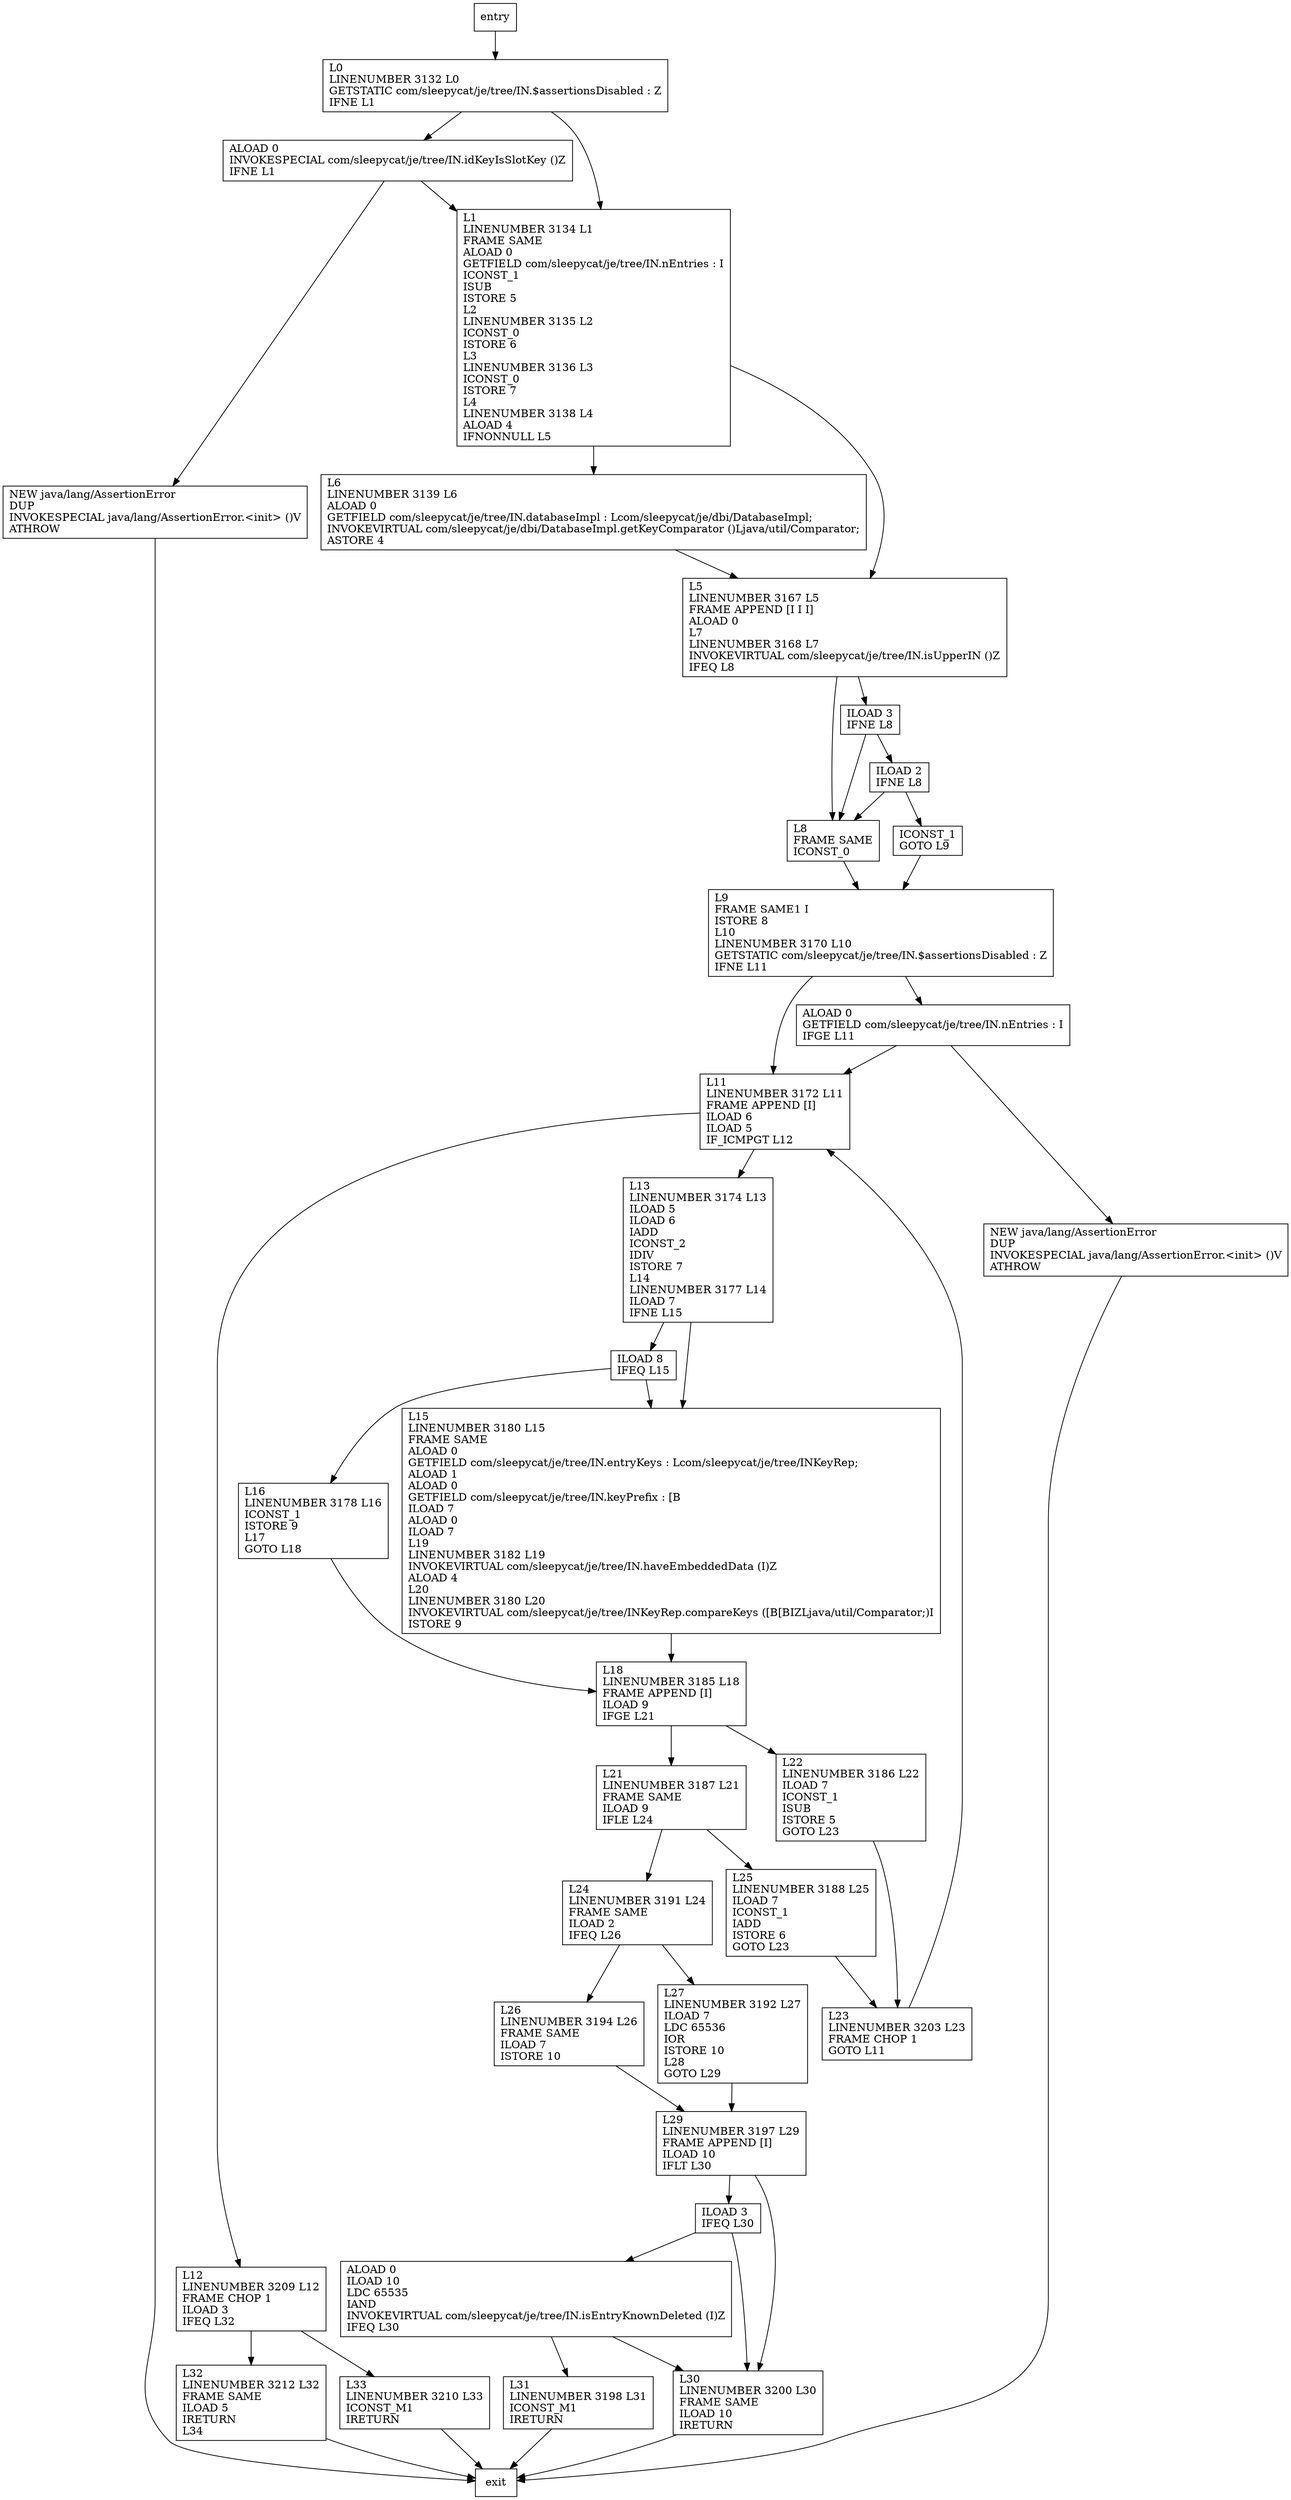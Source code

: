digraph findEntry {
node [shape=record];
376780516 [label="L33\lLINENUMBER 3210 L33\lICONST_M1\lIRETURN\l"];
924127243 [label="L26\lLINENUMBER 3194 L26\lFRAME SAME\lILOAD 7\lISTORE 10\l"];
1202824911 [label="L12\lLINENUMBER 3209 L12\lFRAME CHOP 1\lILOAD 3\lIFEQ L32\l"];
925543888 [label="L24\lLINENUMBER 3191 L24\lFRAME SAME\lILOAD 2\lIFEQ L26\l"];
925272193 [label="ICONST_1\lGOTO L9\l"];
5647684 [label="L16\lLINENUMBER 3178 L16\lICONST_1\lISTORE 9\lL17\lGOTO L18\l"];
1995669561 [label="ALOAD 0\lGETFIELD com/sleepycat/je/tree/IN.nEntries : I\lIFGE L11\l"];
253464394 [label="L23\lLINENUMBER 3203 L23\lFRAME CHOP 1\lGOTO L11\l"];
988474685 [label="L6\lLINENUMBER 3139 L6\lALOAD 0\lGETFIELD com/sleepycat/je/tree/IN.databaseImpl : Lcom/sleepycat/je/dbi/DatabaseImpl;\lINVOKEVIRTUAL com/sleepycat/je/dbi/DatabaseImpl.getKeyComparator ()Ljava/util/Comparator;\lASTORE 4\l"];
246590344 [label="L8\lFRAME SAME\lICONST_0\l"];
1874572622 [label="L9\lFRAME SAME1 I\lISTORE 8\lL10\lLINENUMBER 3170 L10\lGETSTATIC com/sleepycat/je/tree/IN.$assertionsDisabled : Z\lIFNE L11\l"];
747163965 [label="ILOAD 8\lIFEQ L15\l"];
816549963 [label="NEW java/lang/AssertionError\lDUP\lINVOKESPECIAL java/lang/AssertionError.\<init\> ()V\lATHROW\l"];
1019641459 [label="L25\lLINENUMBER 3188 L25\lILOAD 7\lICONST_1\lIADD\lISTORE 6\lGOTO L23\l"];
1680324732 [label="L27\lLINENUMBER 3192 L27\lILOAD 7\lLDC 65536\lIOR\lISTORE 10\lL28\lGOTO L29\l"];
1133066307 [label="L0\lLINENUMBER 3132 L0\lGETSTATIC com/sleepycat/je/tree/IN.$assertionsDisabled : Z\lIFNE L1\l"];
154865232 [label="L30\lLINENUMBER 3200 L30\lFRAME SAME\lILOAD 10\lIRETURN\l"];
1251704070 [label="L15\lLINENUMBER 3180 L15\lFRAME SAME\lALOAD 0\lGETFIELD com/sleepycat/je/tree/IN.entryKeys : Lcom/sleepycat/je/tree/INKeyRep;\lALOAD 1\lALOAD 0\lGETFIELD com/sleepycat/je/tree/IN.keyPrefix : [B\lILOAD 7\lALOAD 0\lILOAD 7\lL19\lLINENUMBER 3182 L19\lINVOKEVIRTUAL com/sleepycat/je/tree/IN.haveEmbeddedData (I)Z\lALOAD 4\lL20\lLINENUMBER 3180 L20\lINVOKEVIRTUAL com/sleepycat/je/tree/INKeyRep.compareKeys ([B[BIZLjava/util/Comparator;)I\lISTORE 9\l"];
1175483278 [label="L13\lLINENUMBER 3174 L13\lILOAD 5\lILOAD 6\lIADD\lICONST_2\lIDIV\lISTORE 7\lL14\lLINENUMBER 3177 L14\lILOAD 7\lIFNE L15\l"];
100781317 [label="L29\lLINENUMBER 3197 L29\lFRAME APPEND [I]\lILOAD 10\lIFLT L30\l"];
1198385623 [label="L31\lLINENUMBER 3198 L31\lICONST_M1\lIRETURN\l"];
1651983941 [label="ILOAD 3\lIFNE L8\l"];
380748340 [label="ILOAD 3\lIFEQ L30\l"];
1694803361 [label="ALOAD 0\lINVOKESPECIAL com/sleepycat/je/tree/IN.idKeyIsSlotKey ()Z\lIFNE L1\l"];
1964145894 [label="NEW java/lang/AssertionError\lDUP\lINVOKESPECIAL java/lang/AssertionError.\<init\> ()V\lATHROW\l"];
1334602950 [label="ALOAD 0\lILOAD 10\lLDC 65535\lIAND\lINVOKEVIRTUAL com/sleepycat/je/tree/IN.isEntryKnownDeleted (I)Z\lIFEQ L30\l"];
796168820 [label="L21\lLINENUMBER 3187 L21\lFRAME SAME\lILOAD 9\lIFLE L24\l"];
1951317466 [label="L11\lLINENUMBER 3172 L11\lFRAME APPEND [I]\lILOAD 6\lILOAD 5\lIF_ICMPGT L12\l"];
1675377766 [label="ILOAD 2\lIFNE L8\l"];
1168089795 [label="L18\lLINENUMBER 3185 L18\lFRAME APPEND [I]\lILOAD 9\lIFGE L21\l"];
1953333306 [label="L1\lLINENUMBER 3134 L1\lFRAME SAME\lALOAD 0\lGETFIELD com/sleepycat/je/tree/IN.nEntries : I\lICONST_1\lISUB\lISTORE 5\lL2\lLINENUMBER 3135 L2\lICONST_0\lISTORE 6\lL3\lLINENUMBER 3136 L3\lICONST_0\lISTORE 7\lL4\lLINENUMBER 3138 L4\lALOAD 4\lIFNONNULL L5\l"];
248374908 [label="L32\lLINENUMBER 3212 L32\lFRAME SAME\lILOAD 5\lIRETURN\lL34\l"];
572442122 [label="L5\lLINENUMBER 3167 L5\lFRAME APPEND [I I I]\lALOAD 0\lL7\lLINENUMBER 3168 L7\lINVOKEVIRTUAL com/sleepycat/je/tree/IN.isUpperIN ()Z\lIFEQ L8\l"];
1050065361 [label="L22\lLINENUMBER 3186 L22\lILOAD 7\lICONST_1\lISUB\lISTORE 5\lGOTO L23\l"];
entry;
exit;
376780516 -> exit
924127243 -> 100781317
1202824911 -> 376780516
1202824911 -> 248374908
925543888 -> 924127243
925543888 -> 1680324732
925272193 -> 1874572622
5647684 -> 1168089795
1995669561 -> 1951317466
1995669561 -> 1964145894
253464394 -> 1951317466
988474685 -> 572442122
246590344 -> 1874572622
1874572622 -> 1951317466
1874572622 -> 1995669561
747163965 -> 1251704070
747163965 -> 5647684
816549963 -> exit
1019641459 -> 253464394
1680324732 -> 100781317
1133066307 -> 1694803361
1133066307 -> 1953333306
154865232 -> exit
1251704070 -> 1168089795
1175483278 -> 747163965
1175483278 -> 1251704070
100781317 -> 154865232
100781317 -> 380748340
1198385623 -> exit
1651983941 -> 1675377766
1651983941 -> 246590344
380748340 -> 154865232
380748340 -> 1334602950
1694803361 -> 816549963
1694803361 -> 1953333306
1964145894 -> exit
1334602950 -> 154865232
1334602950 -> 1198385623
796168820 -> 1019641459
796168820 -> 925543888
entry -> 1133066307
1951317466 -> 1202824911
1951317466 -> 1175483278
1675377766 -> 925272193
1675377766 -> 246590344
1168089795 -> 1050065361
1168089795 -> 796168820
1953333306 -> 988474685
1953333306 -> 572442122
248374908 -> exit
572442122 -> 1651983941
572442122 -> 246590344
1050065361 -> 253464394
}
